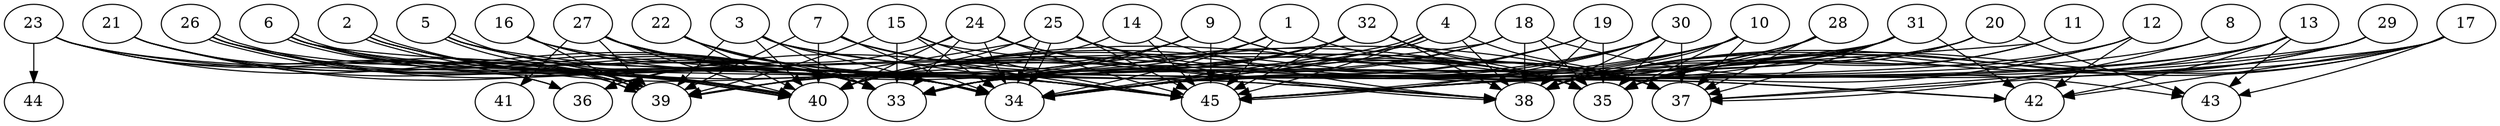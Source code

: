 // DAG automatically generated by daggen at Thu Oct  3 14:07:24 2019
// ./daggen --dot -n 45 --ccr 0.5 --fat 0.9 --regular 0.5 --density 0.9 --mindata 5242880 --maxdata 52428800 
digraph G {
  1 [size="89980928", alpha="0.12", expect_size="44990464"] 
  1 -> 33 [size ="44990464"]
  1 -> 34 [size ="44990464"]
  1 -> 37 [size ="44990464"]
  1 -> 40 [size ="44990464"]
  1 -> 45 [size ="44990464"]
  2 [size="64473088", alpha="0.10", expect_size="32236544"] 
  2 -> 33 [size ="32236544"]
  2 -> 34 [size ="32236544"]
  2 -> 40 [size ="32236544"]
  2 -> 40 [size ="32236544"]
  2 -> 45 [size ="32236544"]
  3 [size="26140672", alpha="0.04", expect_size="13070336"] 
  3 -> 33 [size ="13070336"]
  3 -> 34 [size ="13070336"]
  3 -> 39 [size ="13070336"]
  3 -> 40 [size ="13070336"]
  3 -> 42 [size ="13070336"]
  3 -> 45 [size ="13070336"]
  4 [size="16982016", alpha="0.04", expect_size="8491008"] 
  4 -> 34 [size ="8491008"]
  4 -> 34 [size ="8491008"]
  4 -> 37 [size ="8491008"]
  4 -> 38 [size ="8491008"]
  4 -> 39 [size ="8491008"]
  4 -> 45 [size ="8491008"]
  5 [size="60229632", alpha="0.19", expect_size="30114816"] 
  5 -> 33 [size ="30114816"]
  5 -> 34 [size ="30114816"]
  5 -> 38 [size ="30114816"]
  5 -> 39 [size ="30114816"]
  5 -> 39 [size ="30114816"]
  5 -> 45 [size ="30114816"]
  6 [size="71348224", alpha="0.10", expect_size="35674112"] 
  6 -> 33 [size ="35674112"]
  6 -> 34 [size ="35674112"]
  6 -> 39 [size ="35674112"]
  6 -> 39 [size ="35674112"]
  6 -> 40 [size ="35674112"]
  6 -> 42 [size ="35674112"]
  6 -> 45 [size ="35674112"]
  7 [size="101451776", alpha="0.08", expect_size="50725888"] 
  7 -> 34 [size ="50725888"]
  7 -> 35 [size ="50725888"]
  7 -> 39 [size ="50725888"]
  7 -> 40 [size ="50725888"]
  7 -> 45 [size ="50725888"]
  8 [size="84025344", alpha="0.15", expect_size="42012672"] 
  8 -> 37 [size ="42012672"]
  8 -> 45 [size ="42012672"]
  9 [size="21106688", alpha="0.14", expect_size="10553344"] 
  9 -> 33 [size ="10553344"]
  9 -> 35 [size ="10553344"]
  9 -> 37 [size ="10553344"]
  9 -> 39 [size ="10553344"]
  9 -> 40 [size ="10553344"]
  9 -> 45 [size ="10553344"]
  10 [size="32278528", alpha="0.05", expect_size="16139264"] 
  10 -> 34 [size ="16139264"]
  10 -> 35 [size ="16139264"]
  10 -> 37 [size ="16139264"]
  10 -> 38 [size ="16139264"]
  10 -> 40 [size ="16139264"]
  10 -> 45 [size ="16139264"]
  11 [size="34754560", alpha="0.01", expect_size="17377280"] 
  11 -> 35 [size ="17377280"]
  11 -> 38 [size ="17377280"]
  11 -> 45 [size ="17377280"]
  12 [size="92618752", alpha="0.11", expect_size="46309376"] 
  12 -> 34 [size ="46309376"]
  12 -> 35 [size ="46309376"]
  12 -> 42 [size ="46309376"]
  12 -> 45 [size ="46309376"]
  13 [size="44976128", alpha="0.14", expect_size="22488064"] 
  13 -> 34 [size ="22488064"]
  13 -> 38 [size ="22488064"]
  13 -> 42 [size ="22488064"]
  13 -> 43 [size ="22488064"]
  13 -> 45 [size ="22488064"]
  14 [size="64888832", alpha="0.13", expect_size="32444416"] 
  14 -> 38 [size ="32444416"]
  14 -> 39 [size ="32444416"]
  14 -> 45 [size ="32444416"]
  15 [size="84873216", alpha="0.17", expect_size="42436608"] 
  15 -> 33 [size ="42436608"]
  15 -> 34 [size ="42436608"]
  15 -> 38 [size ="42436608"]
  15 -> 39 [size ="42436608"]
  15 -> 45 [size ="42436608"]
  16 [size="81432576", alpha="0.10", expect_size="40716288"] 
  16 -> 33 [size ="40716288"]
  16 -> 34 [size ="40716288"]
  16 -> 38 [size ="40716288"]
  16 -> 39 [size ="40716288"]
  17 [size="35653632", alpha="0.16", expect_size="17826816"] 
  17 -> 33 [size ="17826816"]
  17 -> 35 [size ="17826816"]
  17 -> 37 [size ="17826816"]
  17 -> 38 [size ="17826816"]
  17 -> 42 [size ="17826816"]
  17 -> 43 [size ="17826816"]
  18 [size="73633792", alpha="0.09", expect_size="36816896"] 
  18 -> 33 [size ="36816896"]
  18 -> 34 [size ="36816896"]
  18 -> 35 [size ="36816896"]
  18 -> 38 [size ="36816896"]
  18 -> 40 [size ="36816896"]
  18 -> 43 [size ="36816896"]
  19 [size="51447808", alpha="0.00", expect_size="25723904"] 
  19 -> 33 [size ="25723904"]
  19 -> 34 [size ="25723904"]
  19 -> 35 [size ="25723904"]
  19 -> 38 [size ="25723904"]
  20 [size="22243328", alpha="0.15", expect_size="11121664"] 
  20 -> 33 [size ="11121664"]
  20 -> 34 [size ="11121664"]
  20 -> 35 [size ="11121664"]
  20 -> 43 [size ="11121664"]
  21 [size="46891008", alpha="0.06", expect_size="23445504"] 
  21 -> 33 [size ="23445504"]
  21 -> 34 [size ="23445504"]
  21 -> 36 [size ="23445504"]
  21 -> 40 [size ="23445504"]
  22 [size="53270528", alpha="0.09", expect_size="26635264"] 
  22 -> 33 [size ="26635264"]
  22 -> 34 [size ="26635264"]
  22 -> 40 [size ="26635264"]
  22 -> 45 [size ="26635264"]
  23 [size="104206336", alpha="0.15", expect_size="52103168"] 
  23 -> 33 [size ="52103168"]
  23 -> 34 [size ="52103168"]
  23 -> 36 [size ="52103168"]
  23 -> 37 [size ="52103168"]
  23 -> 39 [size ="52103168"]
  23 -> 44 [size ="52103168"]
  24 [size="75024384", alpha="0.02", expect_size="37512192"] 
  24 -> 33 [size ="37512192"]
  24 -> 34 [size ="37512192"]
  24 -> 35 [size ="37512192"]
  24 -> 36 [size ="37512192"]
  24 -> 38 [size ="37512192"]
  24 -> 40 [size ="37512192"]
  24 -> 45 [size ="37512192"]
  25 [size="41842688", alpha="0.00", expect_size="20921344"] 
  25 -> 34 [size ="20921344"]
  25 -> 34 [size ="20921344"]
  25 -> 35 [size ="20921344"]
  25 -> 38 [size ="20921344"]
  25 -> 39 [size ="20921344"]
  25 -> 40 [size ="20921344"]
  25 -> 45 [size ="20921344"]
  26 [size="25839616", alpha="0.11", expect_size="12919808"] 
  26 -> 33 [size ="12919808"]
  26 -> 34 [size ="12919808"]
  26 -> 35 [size ="12919808"]
  26 -> 39 [size ="12919808"]
  26 -> 40 [size ="12919808"]
  26 -> 40 [size ="12919808"]
  27 [size="72667136", alpha="0.01", expect_size="36333568"] 
  27 -> 33 [size ="36333568"]
  27 -> 34 [size ="36333568"]
  27 -> 35 [size ="36333568"]
  27 -> 37 [size ="36333568"]
  27 -> 39 [size ="36333568"]
  27 -> 40 [size ="36333568"]
  27 -> 41 [size ="36333568"]
  27 -> 45 [size ="36333568"]
  28 [size="53782528", alpha="0.07", expect_size="26891264"] 
  28 -> 33 [size ="26891264"]
  28 -> 34 [size ="26891264"]
  28 -> 35 [size ="26891264"]
  28 -> 37 [size ="26891264"]
  29 [size="97945600", alpha="0.15", expect_size="48972800"] 
  29 -> 35 [size ="48972800"]
  29 -> 37 [size ="48972800"]
  29 -> 38 [size ="48972800"]
  29 -> 45 [size ="48972800"]
  30 [size="100055040", alpha="0.08", expect_size="50027520"] 
  30 -> 34 [size ="50027520"]
  30 -> 35 [size ="50027520"]
  30 -> 37 [size ="50027520"]
  30 -> 38 [size ="50027520"]
  30 -> 40 [size ="50027520"]
  30 -> 45 [size ="50027520"]
  31 [size="75937792", alpha="0.05", expect_size="37968896"] 
  31 -> 33 [size ="37968896"]
  31 -> 35 [size ="37968896"]
  31 -> 37 [size ="37968896"]
  31 -> 38 [size ="37968896"]
  31 -> 40 [size ="37968896"]
  31 -> 42 [size ="37968896"]
  31 -> 45 [size ="37968896"]
  32 [size="10717184", alpha="0.01", expect_size="5358592"] 
  32 -> 33 [size ="5358592"]
  32 -> 35 [size ="5358592"]
  32 -> 36 [size ="5358592"]
  32 -> 37 [size ="5358592"]
  32 -> 38 [size ="5358592"]
  32 -> 40 [size ="5358592"]
  32 -> 45 [size ="5358592"]
  33 [size="52752384", alpha="0.03", expect_size="26376192"] 
  34 [size="28956672", alpha="0.17", expect_size="14478336"] 
  35 [size="40198144", alpha="0.07", expect_size="20099072"] 
  36 [size="41850880", alpha="0.12", expect_size="20925440"] 
  37 [size="94777344", alpha="0.02", expect_size="47388672"] 
  38 [size="101201920", alpha="0.05", expect_size="50600960"] 
  39 [size="40294400", alpha="0.17", expect_size="20147200"] 
  40 [size="17045504", alpha="0.12", expect_size="8522752"] 
  41 [size="53252096", alpha="0.14", expect_size="26626048"] 
  42 [size="78811136", alpha="0.06", expect_size="39405568"] 
  43 [size="81485824", alpha="0.17", expect_size="40742912"] 
  44 [size="95766528", alpha="0.02", expect_size="47883264"] 
  45 [size="81686528", alpha="0.14", expect_size="40843264"] 
}
